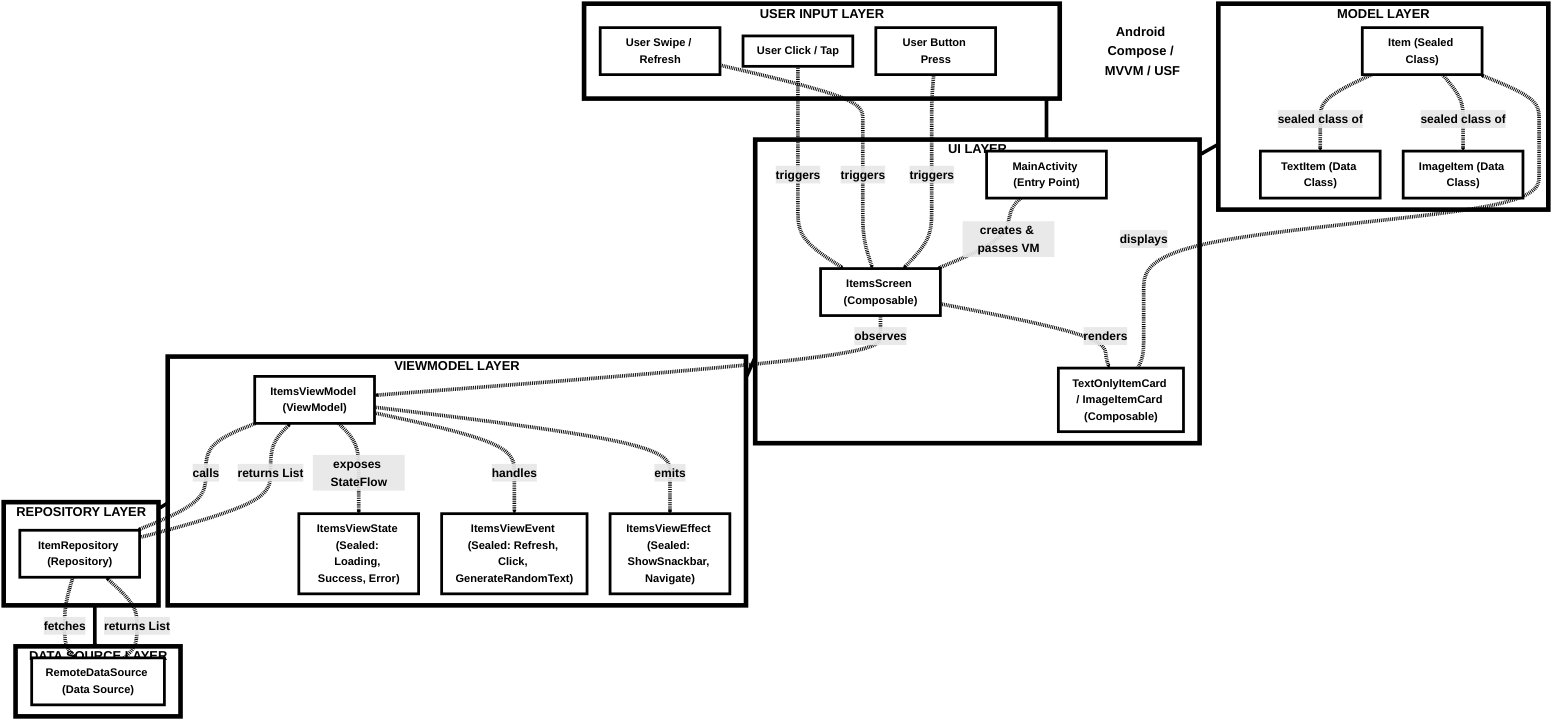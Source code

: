 flowchart TD
    %% TITLE AS MINIMAL TEXT - NO CONNECTIONS
    title["Android Compose / MVVM / USF"]
    
    %% MANUALLY POSITIONED LAYERS - FORCE RECTANGULAR SHAPE
    subgraph MODEL["MODEL LAYER"]
        direction LR
        Item["Item (Sealed Class)"]
        TextItem["TextItem (Data Class)"]
        ImageItem["ImageItem (Data Class)"]
    end
    
    subgraph USER["USER INPUT LAYER"]
        direction LR
        UserClick["User Click / Tap"]
        UserSwipe["User Swipe / Refresh"]
        UserButton["User Button Press"]
    end
    
    subgraph UI["UI LAYER"]
        direction LR
        MainActivity["MainActivity (Entry Point)"]
        ItemsScreen["ItemsScreen (Composable)"]
        ItemCard["TextOnlyItemCard / ImageItemCard (Composable)"]
    end
    
    subgraph VM["VIEWMODEL LAYER"]
        direction LR
        ItemsViewModel["ItemsViewModel (ViewModel)"]
        ViewState["ItemsViewState (Sealed: Loading, Success, Error)"]
        ViewEvent["ItemsViewEvent (Sealed: Refresh, Click, GenerateRandomText)"]
        ViewEffect["ItemsViewEffect (Sealed: ShowSnackbar, Navigate)"]
    end
    
    subgraph REPO["REPOSITORY LAYER"]
        direction LR
        ItemRepository["ItemRepository (Repository)"]
    end
    
    subgraph DS["DATA SOURCE LAYER"]
        direction LR
        RemoteDataSource["RemoteDataSource (Data Source)"]
    end
    
    %% FORCE RECTANGULAR LAYOUT - NO TITLE CONNECTIONS
    MODEL --> UI
    USER --> UI
    
    UI --> VM
    VM --> REPO
    REPO --> DS
    
    %% DETAILED CONNECTIONS - ALL THE USEFUL DATA
    UserClick -.->|"triggers"| ItemsScreen
    UserSwipe -.->|"triggers"| ItemsScreen
    UserButton -.->|"triggers"| ItemsScreen
    
    MainActivity -.->|"creates & passes VM"| ItemsScreen
    ItemsScreen -.->|"observes"| ItemsViewModel
    ItemsScreen -.->|"renders"| ItemCard
    ItemCard -.->|"displays"| Item
    
    ItemsViewModel -.->|"exposes StateFlow"| ViewState
    ItemsViewModel -.->|"handles"| ViewEvent  
    ItemsViewModel -.->|"emits"| ViewEffect
    ItemsViewModel -.->|"calls"| ItemRepository
    
    ItemRepository -.->|"fetches"| RemoteDataSource
    RemoteDataSource -.->|"returns List<Item>"| ItemRepository
    ItemRepository -.->|"returns List<Item>"| ItemsViewModel
    
    Item -.->|"sealed class of"| TextItem
    Item -.->|"sealed class of"| ImageItem
    
    %% STYLING - LARGER TEXT FOR BETTER UTILIZATION
    classDef nodeStyle fill:#ffffff,stroke:#000000,stroke-width:6px,color:#000000,font-size:24px,font-weight:bold
    classDef groupStyle fill:#ffffff,stroke:#000000,stroke-width:10px,color:#000000,font-size:28px,font-weight:bold
    classDef titleStyle fill:#ffffff,stroke:none,color:#000000,font-size:28px,font-weight:bold
    
    class MainActivity,ItemsScreen,ItemCard,ItemsViewModel,ViewState,ViewEvent,ViewEffect,ItemRepository,RemoteDataSource,Item,TextItem,ImageItem,UserClick,UserSwipe,UserButton nodeStyle
    class UI,VM,REPO,DS,MODEL,USER groupStyle
    class title titleStyle
    
    %% THICK ARROW LINES AND LARGE ARROW TEXT
    linkStyle default stroke:#000000,stroke-width:8px,color:#000000,font-size:26px,font-weight:bold